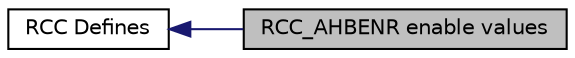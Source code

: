 digraph "RCC_AHBENR enable values"
{
  edge [fontname="Helvetica",fontsize="10",labelfontname="Helvetica",labelfontsize="10"];
  node [fontname="Helvetica",fontsize="10",shape=record];
  rankdir=LR;
  Node0 [label="RCC_AHBENR enable values",height=0.2,width=0.4,color="black", fillcolor="grey75", style="filled" fontcolor="black"];
  Node1 [label="RCC Defines",height=0.2,width=0.4,color="black", fillcolor="white", style="filled",URL="$group__STM32F1xx__rcc__defines.html",tooltip="libopencm3 STM32F1xx Reset and Clock Control"];
  Node1->Node0 [shape=plaintext, color="midnightblue", dir="back", style="solid"];
}
